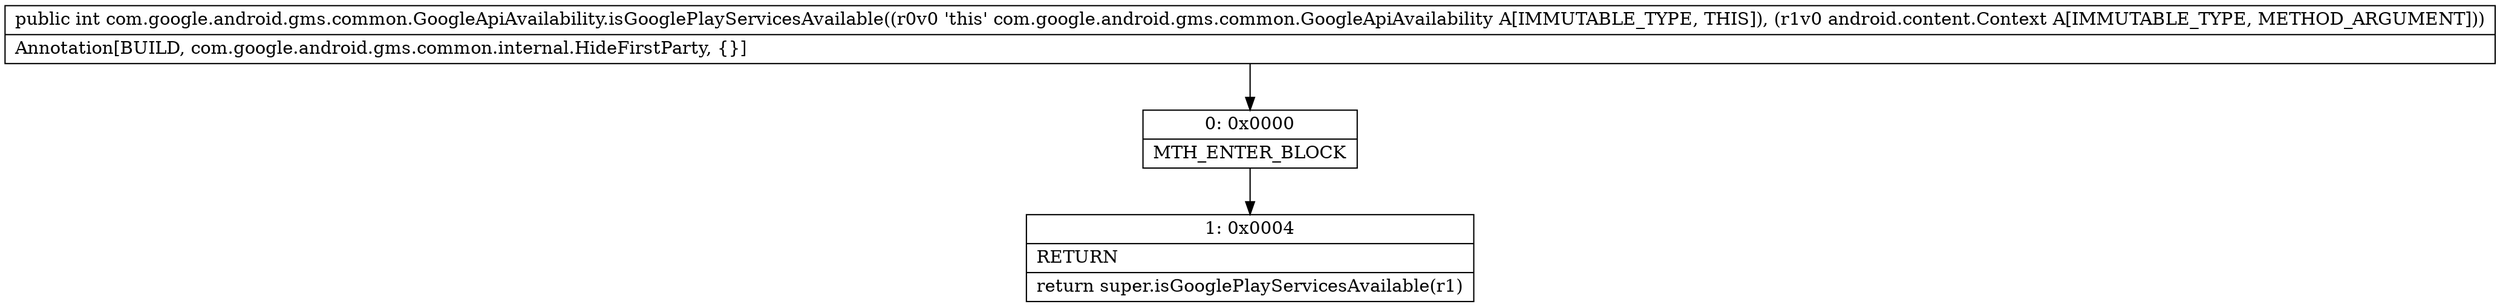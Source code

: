 digraph "CFG forcom.google.android.gms.common.GoogleApiAvailability.isGooglePlayServicesAvailable(Landroid\/content\/Context;)I" {
Node_0 [shape=record,label="{0\:\ 0x0000|MTH_ENTER_BLOCK\l}"];
Node_1 [shape=record,label="{1\:\ 0x0004|RETURN\l|return super.isGooglePlayServicesAvailable(r1)\l}"];
MethodNode[shape=record,label="{public int com.google.android.gms.common.GoogleApiAvailability.isGooglePlayServicesAvailable((r0v0 'this' com.google.android.gms.common.GoogleApiAvailability A[IMMUTABLE_TYPE, THIS]), (r1v0 android.content.Context A[IMMUTABLE_TYPE, METHOD_ARGUMENT]))  | Annotation[BUILD, com.google.android.gms.common.internal.HideFirstParty, \{\}]\l}"];
MethodNode -> Node_0;
Node_0 -> Node_1;
}

